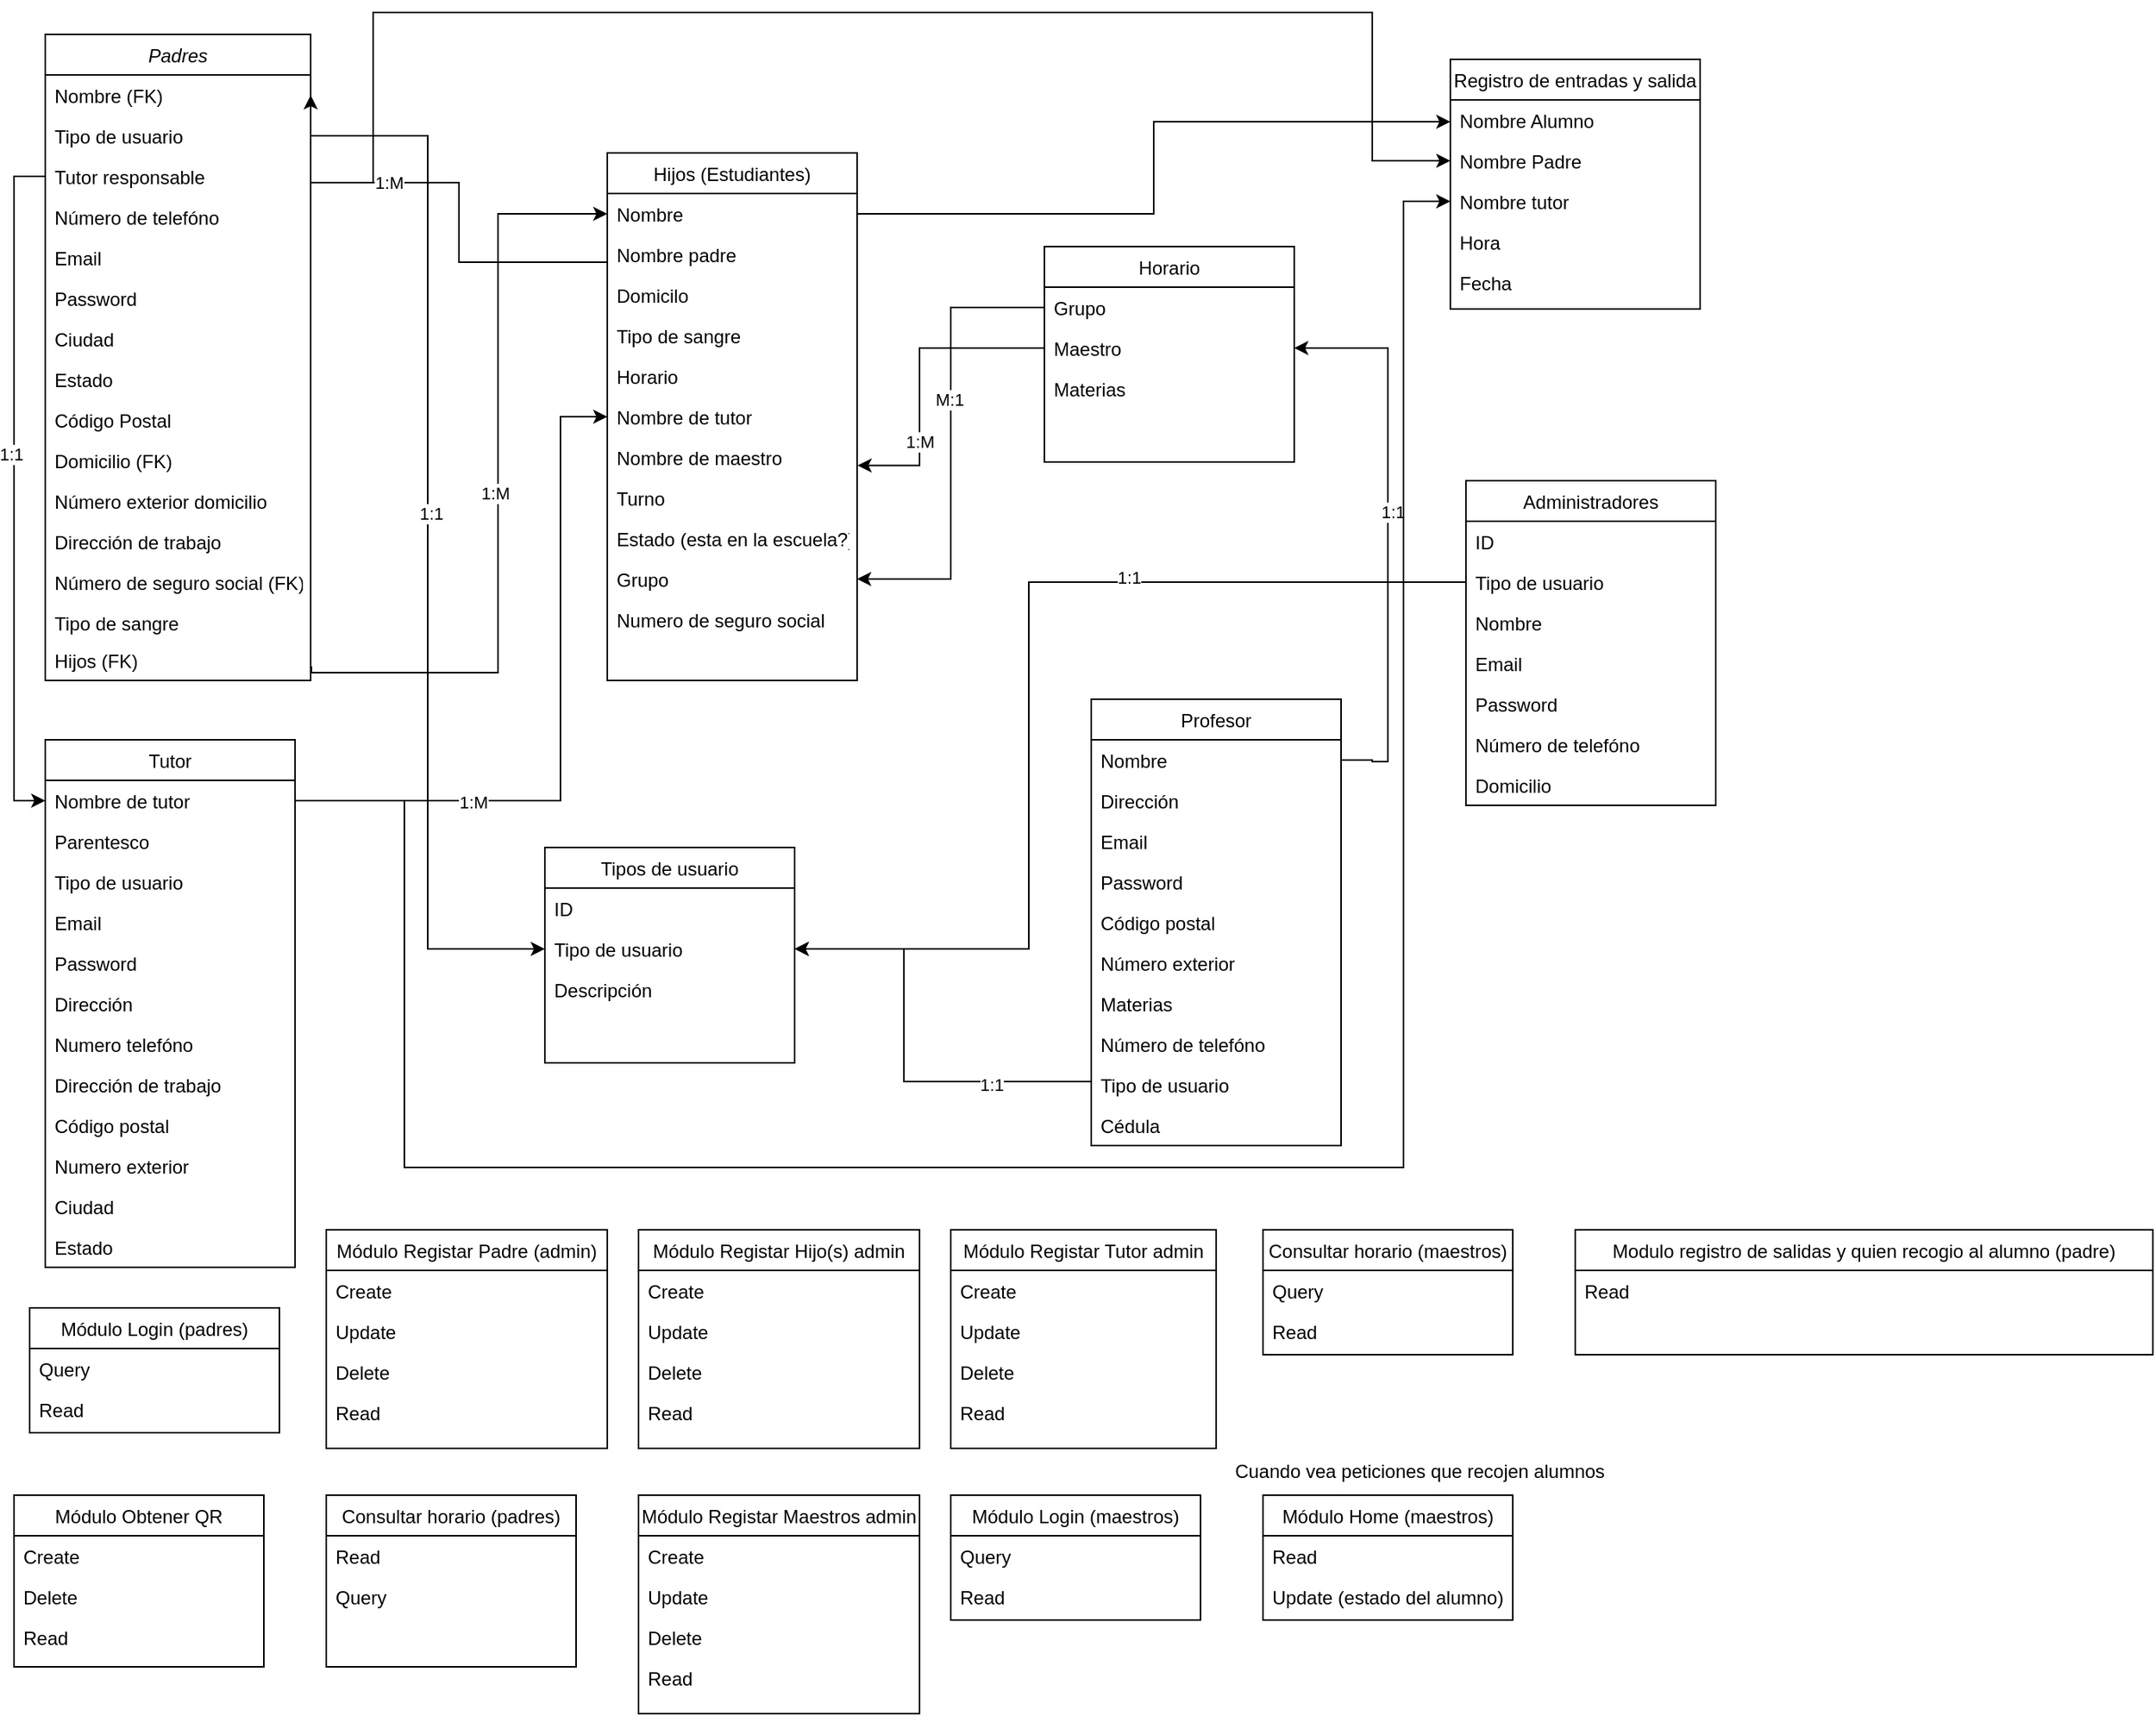 <mxfile version="20.5.1" type="device"><diagram id="C5RBs43oDa-KdzZeNtuy" name="Page-1"><mxGraphModel dx="1237" dy="613" grid="1" gridSize="10" guides="1" tooltips="1" connect="1" arrows="1" fold="1" page="1" pageScale="1" pageWidth="827" pageHeight="1169" math="0" shadow="0"><root><mxCell id="WIyWlLk6GJQsqaUBKTNV-0"/><mxCell id="WIyWlLk6GJQsqaUBKTNV-1" parent="WIyWlLk6GJQsqaUBKTNV-0"/><mxCell id="zkfFHV4jXpPFQw0GAbJ--0" value="Padres" style="swimlane;fontStyle=2;align=center;verticalAlign=top;childLayout=stackLayout;horizontal=1;startSize=26;horizontalStack=0;resizeParent=1;resizeLast=0;collapsible=1;marginBottom=0;rounded=0;shadow=0;strokeWidth=1;" parent="WIyWlLk6GJQsqaUBKTNV-1" vertex="1"><mxGeometry x="220" y="64" width="170" height="414" as="geometry"><mxRectangle x="230" y="140" width="160" height="26" as="alternateBounds"/></mxGeometry></mxCell><mxCell id="zkfFHV4jXpPFQw0GAbJ--1" value="Nombre (FK)" style="text;align=left;verticalAlign=top;spacingLeft=4;spacingRight=4;overflow=hidden;rotatable=0;points=[[0,0.5],[1,0.5]];portConstraint=eastwest;" parent="zkfFHV4jXpPFQw0GAbJ--0" vertex="1"><mxGeometry y="26" width="170" height="26" as="geometry"/></mxCell><mxCell id="GJCRHSTs9uuH7aBlWqQp-131" value="Tipo de usuario" style="text;align=left;verticalAlign=top;spacingLeft=4;spacingRight=4;overflow=hidden;rotatable=0;points=[[0,0.5],[1,0.5]];portConstraint=eastwest;rounded=0;shadow=0;html=0;" vertex="1" parent="zkfFHV4jXpPFQw0GAbJ--0"><mxGeometry y="52" width="170" height="26" as="geometry"/></mxCell><mxCell id="GJCRHSTs9uuH7aBlWqQp-22" value="Tutor responsable" style="text;align=left;verticalAlign=top;spacingLeft=4;spacingRight=4;overflow=hidden;rotatable=0;points=[[0,0.5],[1,0.5]];portConstraint=eastwest;rounded=0;shadow=0;html=0;" vertex="1" parent="zkfFHV4jXpPFQw0GAbJ--0"><mxGeometry y="78" width="170" height="26" as="geometry"/></mxCell><mxCell id="zkfFHV4jXpPFQw0GAbJ--2" value="Número de telefóno" style="text;align=left;verticalAlign=top;spacingLeft=4;spacingRight=4;overflow=hidden;rotatable=0;points=[[0,0.5],[1,0.5]];portConstraint=eastwest;rounded=0;shadow=0;html=0;" parent="zkfFHV4jXpPFQw0GAbJ--0" vertex="1"><mxGeometry y="104" width="170" height="26" as="geometry"/></mxCell><mxCell id="GJCRHSTs9uuH7aBlWqQp-153" value="Email" style="text;align=left;verticalAlign=top;spacingLeft=4;spacingRight=4;overflow=hidden;rotatable=0;points=[[0,0.5],[1,0.5]];portConstraint=eastwest;" vertex="1" parent="zkfFHV4jXpPFQw0GAbJ--0"><mxGeometry y="130" width="170" height="26" as="geometry"/></mxCell><mxCell id="GJCRHSTs9uuH7aBlWqQp-154" value="Password" style="text;align=left;verticalAlign=top;spacingLeft=4;spacingRight=4;overflow=hidden;rotatable=0;points=[[0,0.5],[1,0.5]];portConstraint=eastwest;" vertex="1" parent="zkfFHV4jXpPFQw0GAbJ--0"><mxGeometry y="156" width="170" height="26" as="geometry"/></mxCell><mxCell id="GJCRHSTs9uuH7aBlWqQp-8" value="Ciudad" style="text;align=left;verticalAlign=top;spacingLeft=4;spacingRight=4;overflow=hidden;rotatable=0;points=[[0,0.5],[1,0.5]];portConstraint=eastwest;rounded=0;shadow=0;html=0;" vertex="1" parent="zkfFHV4jXpPFQw0GAbJ--0"><mxGeometry y="182" width="170" height="26" as="geometry"/></mxCell><mxCell id="GJCRHSTs9uuH7aBlWqQp-9" value="Estado" style="text;align=left;verticalAlign=top;spacingLeft=4;spacingRight=4;overflow=hidden;rotatable=0;points=[[0,0.5],[1,0.5]];portConstraint=eastwest;rounded=0;shadow=0;html=0;" vertex="1" parent="zkfFHV4jXpPFQw0GAbJ--0"><mxGeometry y="208" width="170" height="26" as="geometry"/></mxCell><mxCell id="GJCRHSTs9uuH7aBlWqQp-4" value="Código Postal" style="text;align=left;verticalAlign=top;spacingLeft=4;spacingRight=4;overflow=hidden;rotatable=0;points=[[0,0.5],[1,0.5]];portConstraint=eastwest;rounded=0;shadow=0;html=0;" vertex="1" parent="zkfFHV4jXpPFQw0GAbJ--0"><mxGeometry y="234" width="170" height="26" as="geometry"/></mxCell><mxCell id="zkfFHV4jXpPFQw0GAbJ--3" value="Domicilio (FK)" style="text;align=left;verticalAlign=top;spacingLeft=4;spacingRight=4;overflow=hidden;rotatable=0;points=[[0,0.5],[1,0.5]];portConstraint=eastwest;rounded=0;shadow=0;html=0;" parent="zkfFHV4jXpPFQw0GAbJ--0" vertex="1"><mxGeometry y="260" width="170" height="26" as="geometry"/></mxCell><mxCell id="GJCRHSTs9uuH7aBlWqQp-5" value="Número exterior domicilio" style="text;align=left;verticalAlign=top;spacingLeft=4;spacingRight=4;overflow=hidden;rotatable=0;points=[[0,0.5],[1,0.5]];portConstraint=eastwest;rounded=0;shadow=0;html=0;" vertex="1" parent="zkfFHV4jXpPFQw0GAbJ--0"><mxGeometry y="286" width="170" height="26" as="geometry"/></mxCell><mxCell id="GJCRHSTs9uuH7aBlWqQp-1" value="Dirección de trabajo" style="text;align=left;verticalAlign=top;spacingLeft=4;spacingRight=4;overflow=hidden;rotatable=0;points=[[0,0.5],[1,0.5]];portConstraint=eastwest;rounded=0;shadow=0;html=0;" vertex="1" parent="zkfFHV4jXpPFQw0GAbJ--0"><mxGeometry y="312" width="170" height="26" as="geometry"/></mxCell><mxCell id="GJCRHSTs9uuH7aBlWqQp-2" value="Número de seguro social (FK)" style="text;align=left;verticalAlign=top;spacingLeft=4;spacingRight=4;overflow=hidden;rotatable=0;points=[[0,0.5],[1,0.5]];portConstraint=eastwest;rounded=0;shadow=0;html=0;" vertex="1" parent="zkfFHV4jXpPFQw0GAbJ--0"><mxGeometry y="338" width="170" height="26" as="geometry"/></mxCell><mxCell id="zkfFHV4jXpPFQw0GAbJ--5" value="Tipo de sangre" style="text;align=left;verticalAlign=top;spacingLeft=4;spacingRight=4;overflow=hidden;rotatable=0;points=[[0,0.5],[1,0.5]];portConstraint=eastwest;" parent="zkfFHV4jXpPFQw0GAbJ--0" vertex="1"><mxGeometry y="364" width="170" height="24" as="geometry"/></mxCell><mxCell id="GJCRHSTs9uuH7aBlWqQp-3" value="Hijos (FK)" style="text;align=left;verticalAlign=top;spacingLeft=4;spacingRight=4;overflow=hidden;rotatable=0;points=[[0,0.5],[1,0.5]];portConstraint=eastwest;rounded=0;shadow=0;html=0;" vertex="1" parent="zkfFHV4jXpPFQw0GAbJ--0"><mxGeometry y="388" width="170" height="26" as="geometry"/></mxCell><mxCell id="zkfFHV4jXpPFQw0GAbJ--6" value="Tutor" style="swimlane;fontStyle=0;align=center;verticalAlign=top;childLayout=stackLayout;horizontal=1;startSize=26;horizontalStack=0;resizeParent=1;resizeLast=0;collapsible=1;marginBottom=0;rounded=0;shadow=0;strokeWidth=1;" parent="WIyWlLk6GJQsqaUBKTNV-1" vertex="1"><mxGeometry x="220" y="516" width="160" height="338" as="geometry"><mxRectangle x="130" y="380" width="160" height="26" as="alternateBounds"/></mxGeometry></mxCell><mxCell id="zkfFHV4jXpPFQw0GAbJ--7" value="Nombre de tutor" style="text;align=left;verticalAlign=top;spacingLeft=4;spacingRight=4;overflow=hidden;rotatable=0;points=[[0,0.5],[1,0.5]];portConstraint=eastwest;" parent="zkfFHV4jXpPFQw0GAbJ--6" vertex="1"><mxGeometry y="26" width="160" height="26" as="geometry"/></mxCell><mxCell id="GJCRHSTs9uuH7aBlWqQp-36" value="Parentesco" style="text;align=left;verticalAlign=top;spacingLeft=4;spacingRight=4;overflow=hidden;rotatable=0;points=[[0,0.5],[1,0.5]];portConstraint=eastwest;" vertex="1" parent="zkfFHV4jXpPFQw0GAbJ--6"><mxGeometry y="52" width="160" height="26" as="geometry"/></mxCell><mxCell id="GJCRHSTs9uuH7aBlWqQp-134" value="Tipo de usuario" style="text;align=left;verticalAlign=top;spacingLeft=4;spacingRight=4;overflow=hidden;rotatable=0;points=[[0,0.5],[1,0.5]];portConstraint=eastwest;rounded=0;shadow=0;html=0;" vertex="1" parent="zkfFHV4jXpPFQw0GAbJ--6"><mxGeometry y="78" width="160" height="26" as="geometry"/></mxCell><mxCell id="GJCRHSTs9uuH7aBlWqQp-155" value="Email" style="text;align=left;verticalAlign=top;spacingLeft=4;spacingRight=4;overflow=hidden;rotatable=0;points=[[0,0.5],[1,0.5]];portConstraint=eastwest;" vertex="1" parent="zkfFHV4jXpPFQw0GAbJ--6"><mxGeometry y="104" width="160" height="26" as="geometry"/></mxCell><mxCell id="GJCRHSTs9uuH7aBlWqQp-157" value="Password" style="text;align=left;verticalAlign=top;spacingLeft=4;spacingRight=4;overflow=hidden;rotatable=0;points=[[0,0.5],[1,0.5]];portConstraint=eastwest;" vertex="1" parent="zkfFHV4jXpPFQw0GAbJ--6"><mxGeometry y="130" width="160" height="26" as="geometry"/></mxCell><mxCell id="zkfFHV4jXpPFQw0GAbJ--8" value="Dirección" style="text;align=left;verticalAlign=top;spacingLeft=4;spacingRight=4;overflow=hidden;rotatable=0;points=[[0,0.5],[1,0.5]];portConstraint=eastwest;rounded=0;shadow=0;html=0;" parent="zkfFHV4jXpPFQw0GAbJ--6" vertex="1"><mxGeometry y="156" width="160" height="26" as="geometry"/></mxCell><mxCell id="GJCRHSTs9uuH7aBlWqQp-35" value="Numero telefóno" style="text;align=left;verticalAlign=top;spacingLeft=4;spacingRight=4;overflow=hidden;rotatable=0;points=[[0,0.5],[1,0.5]];portConstraint=eastwest;" vertex="1" parent="zkfFHV4jXpPFQw0GAbJ--6"><mxGeometry y="182" width="160" height="26" as="geometry"/></mxCell><mxCell id="GJCRHSTs9uuH7aBlWqQp-33" value="Dirección de trabajo" style="text;align=left;verticalAlign=top;spacingLeft=4;spacingRight=4;overflow=hidden;rotatable=0;points=[[0,0.5],[1,0.5]];portConstraint=eastwest;" vertex="1" parent="zkfFHV4jXpPFQw0GAbJ--6"><mxGeometry y="208" width="160" height="26" as="geometry"/></mxCell><mxCell id="GJCRHSTs9uuH7aBlWqQp-34" value="Código postal" style="text;align=left;verticalAlign=top;spacingLeft=4;spacingRight=4;overflow=hidden;rotatable=0;points=[[0,0.5],[1,0.5]];portConstraint=eastwest;" vertex="1" parent="zkfFHV4jXpPFQw0GAbJ--6"><mxGeometry y="234" width="160" height="26" as="geometry"/></mxCell><mxCell id="zkfFHV4jXpPFQw0GAbJ--11" value="Numero exterior" style="text;align=left;verticalAlign=top;spacingLeft=4;spacingRight=4;overflow=hidden;rotatable=0;points=[[0,0.5],[1,0.5]];portConstraint=eastwest;" parent="zkfFHV4jXpPFQw0GAbJ--6" vertex="1"><mxGeometry y="260" width="160" height="26" as="geometry"/></mxCell><mxCell id="GJCRHSTs9uuH7aBlWqQp-32" value="Ciudad" style="text;align=left;verticalAlign=top;spacingLeft=4;spacingRight=4;overflow=hidden;rotatable=0;points=[[0,0.5],[1,0.5]];portConstraint=eastwest;" vertex="1" parent="zkfFHV4jXpPFQw0GAbJ--6"><mxGeometry y="286" width="160" height="26" as="geometry"/></mxCell><mxCell id="GJCRHSTs9uuH7aBlWqQp-31" value="Estado" style="text;align=left;verticalAlign=top;spacingLeft=4;spacingRight=4;overflow=hidden;rotatable=0;points=[[0,0.5],[1,0.5]];portConstraint=eastwest;" vertex="1" parent="zkfFHV4jXpPFQw0GAbJ--6"><mxGeometry y="312" width="160" height="26" as="geometry"/></mxCell><mxCell id="zkfFHV4jXpPFQw0GAbJ--13" value="Profesor" style="swimlane;fontStyle=0;align=center;verticalAlign=top;childLayout=stackLayout;horizontal=1;startSize=26;horizontalStack=0;resizeParent=1;resizeLast=0;collapsible=1;marginBottom=0;rounded=0;shadow=0;strokeWidth=1;" parent="WIyWlLk6GJQsqaUBKTNV-1" vertex="1"><mxGeometry x="890" y="490" width="160" height="286" as="geometry"><mxRectangle x="340" y="380" width="170" height="26" as="alternateBounds"/></mxGeometry></mxCell><mxCell id="zkfFHV4jXpPFQw0GAbJ--14" value="Nombre" style="text;align=left;verticalAlign=top;spacingLeft=4;spacingRight=4;overflow=hidden;rotatable=0;points=[[0,0.5],[1,0.5]];portConstraint=eastwest;" parent="zkfFHV4jXpPFQw0GAbJ--13" vertex="1"><mxGeometry y="26" width="160" height="26" as="geometry"/></mxCell><mxCell id="GJCRHSTs9uuH7aBlWqQp-42" value="Dirección" style="text;align=left;verticalAlign=top;spacingLeft=4;spacingRight=4;overflow=hidden;rotatable=0;points=[[0,0.5],[1,0.5]];portConstraint=eastwest;" vertex="1" parent="zkfFHV4jXpPFQw0GAbJ--13"><mxGeometry y="52" width="160" height="26" as="geometry"/></mxCell><mxCell id="GJCRHSTs9uuH7aBlWqQp-156" value="Email" style="text;align=left;verticalAlign=top;spacingLeft=4;spacingRight=4;overflow=hidden;rotatable=0;points=[[0,0.5],[1,0.5]];portConstraint=eastwest;" vertex="1" parent="zkfFHV4jXpPFQw0GAbJ--13"><mxGeometry y="78" width="160" height="26" as="geometry"/></mxCell><mxCell id="GJCRHSTs9uuH7aBlWqQp-158" value="Password" style="text;align=left;verticalAlign=top;spacingLeft=4;spacingRight=4;overflow=hidden;rotatable=0;points=[[0,0.5],[1,0.5]];portConstraint=eastwest;" vertex="1" parent="zkfFHV4jXpPFQw0GAbJ--13"><mxGeometry y="104" width="160" height="26" as="geometry"/></mxCell><mxCell id="GJCRHSTs9uuH7aBlWqQp-47" value="Código postal" style="text;align=left;verticalAlign=top;spacingLeft=4;spacingRight=4;overflow=hidden;rotatable=0;points=[[0,0.5],[1,0.5]];portConstraint=eastwest;" vertex="1" parent="zkfFHV4jXpPFQw0GAbJ--13"><mxGeometry y="130" width="160" height="26" as="geometry"/></mxCell><mxCell id="GJCRHSTs9uuH7aBlWqQp-46" value="Número exterior" style="text;align=left;verticalAlign=top;spacingLeft=4;spacingRight=4;overflow=hidden;rotatable=0;points=[[0,0.5],[1,0.5]];portConstraint=eastwest;" vertex="1" parent="zkfFHV4jXpPFQw0GAbJ--13"><mxGeometry y="156" width="160" height="26" as="geometry"/></mxCell><mxCell id="GJCRHSTs9uuH7aBlWqQp-45" value="Materias" style="text;align=left;verticalAlign=top;spacingLeft=4;spacingRight=4;overflow=hidden;rotatable=0;points=[[0,0.5],[1,0.5]];portConstraint=eastwest;" vertex="1" parent="zkfFHV4jXpPFQw0GAbJ--13"><mxGeometry y="182" width="160" height="26" as="geometry"/></mxCell><mxCell id="GJCRHSTs9uuH7aBlWqQp-44" value="Número de telefóno" style="text;align=left;verticalAlign=top;spacingLeft=4;spacingRight=4;overflow=hidden;rotatable=0;points=[[0,0.5],[1,0.5]];portConstraint=eastwest;" vertex="1" parent="zkfFHV4jXpPFQw0GAbJ--13"><mxGeometry y="208" width="160" height="26" as="geometry"/></mxCell><mxCell id="GJCRHSTs9uuH7aBlWqQp-133" value="Tipo de usuario" style="text;align=left;verticalAlign=top;spacingLeft=4;spacingRight=4;overflow=hidden;rotatable=0;points=[[0,0.5],[1,0.5]];portConstraint=eastwest;rounded=0;shadow=0;html=0;" vertex="1" parent="zkfFHV4jXpPFQw0GAbJ--13"><mxGeometry y="234" width="160" height="26" as="geometry"/></mxCell><mxCell id="GJCRHSTs9uuH7aBlWqQp-43" value="Cédula" style="text;align=left;verticalAlign=top;spacingLeft=4;spacingRight=4;overflow=hidden;rotatable=0;points=[[0,0.5],[1,0.5]];portConstraint=eastwest;" vertex="1" parent="zkfFHV4jXpPFQw0GAbJ--13"><mxGeometry y="260" width="160" height="26" as="geometry"/></mxCell><mxCell id="zkfFHV4jXpPFQw0GAbJ--17" value="Hijos (Estudiantes)" style="swimlane;fontStyle=0;align=center;verticalAlign=top;childLayout=stackLayout;horizontal=1;startSize=26;horizontalStack=0;resizeParent=1;resizeLast=0;collapsible=1;marginBottom=0;rounded=0;shadow=0;strokeWidth=1;" parent="WIyWlLk6GJQsqaUBKTNV-1" vertex="1"><mxGeometry x="580" y="140" width="160" height="338" as="geometry"><mxRectangle x="550" y="140" width="160" height="26" as="alternateBounds"/></mxGeometry></mxCell><mxCell id="zkfFHV4jXpPFQw0GAbJ--18" value="Nombre" style="text;align=left;verticalAlign=top;spacingLeft=4;spacingRight=4;overflow=hidden;rotatable=0;points=[[0,0.5],[1,0.5]];portConstraint=eastwest;" parent="zkfFHV4jXpPFQw0GAbJ--17" vertex="1"><mxGeometry y="26" width="160" height="26" as="geometry"/></mxCell><mxCell id="zkfFHV4jXpPFQw0GAbJ--19" value="Nombre padre" style="text;align=left;verticalAlign=top;spacingLeft=4;spacingRight=4;overflow=hidden;rotatable=0;points=[[0,0.5],[1,0.5]];portConstraint=eastwest;rounded=0;shadow=0;html=0;" parent="zkfFHV4jXpPFQw0GAbJ--17" vertex="1"><mxGeometry y="52" width="160" height="26" as="geometry"/></mxCell><mxCell id="zkfFHV4jXpPFQw0GAbJ--20" value="Domicilo" style="text;align=left;verticalAlign=top;spacingLeft=4;spacingRight=4;overflow=hidden;rotatable=0;points=[[0,0.5],[1,0.5]];portConstraint=eastwest;rounded=0;shadow=0;html=0;" parent="zkfFHV4jXpPFQw0GAbJ--17" vertex="1"><mxGeometry y="78" width="160" height="26" as="geometry"/></mxCell><mxCell id="zkfFHV4jXpPFQw0GAbJ--21" value="Tipo de sangre" style="text;align=left;verticalAlign=top;spacingLeft=4;spacingRight=4;overflow=hidden;rotatable=0;points=[[0,0.5],[1,0.5]];portConstraint=eastwest;rounded=0;shadow=0;html=0;" parent="zkfFHV4jXpPFQw0GAbJ--17" vertex="1"><mxGeometry y="104" width="160" height="26" as="geometry"/></mxCell><mxCell id="zkfFHV4jXpPFQw0GAbJ--22" value="Horario" style="text;align=left;verticalAlign=top;spacingLeft=4;spacingRight=4;overflow=hidden;rotatable=0;points=[[0,0.5],[1,0.5]];portConstraint=eastwest;rounded=0;shadow=0;html=0;" parent="zkfFHV4jXpPFQw0GAbJ--17" vertex="1"><mxGeometry y="130" width="160" height="26" as="geometry"/></mxCell><mxCell id="zkfFHV4jXpPFQw0GAbJ--24" value="Nombre de tutor" style="text;align=left;verticalAlign=top;spacingLeft=4;spacingRight=4;overflow=hidden;rotatable=0;points=[[0,0.5],[1,0.5]];portConstraint=eastwest;" parent="zkfFHV4jXpPFQw0GAbJ--17" vertex="1"><mxGeometry y="156" width="160" height="26" as="geometry"/></mxCell><mxCell id="zkfFHV4jXpPFQw0GAbJ--25" value="Nombre de maestro" style="text;align=left;verticalAlign=top;spacingLeft=4;spacingRight=4;overflow=hidden;rotatable=0;points=[[0,0.5],[1,0.5]];portConstraint=eastwest;" parent="zkfFHV4jXpPFQw0GAbJ--17" vertex="1"><mxGeometry y="182" width="160" height="26" as="geometry"/></mxCell><mxCell id="GJCRHSTs9uuH7aBlWqQp-15" value="Turno" style="text;align=left;verticalAlign=top;spacingLeft=4;spacingRight=4;overflow=hidden;rotatable=0;points=[[0,0.5],[1,0.5]];portConstraint=eastwest;rounded=0;shadow=0;html=0;" vertex="1" parent="zkfFHV4jXpPFQw0GAbJ--17"><mxGeometry y="208" width="160" height="26" as="geometry"/></mxCell><mxCell id="GJCRHSTs9uuH7aBlWqQp-113" value="Estado (esta en la escuela?)" style="text;align=left;verticalAlign=top;spacingLeft=4;spacingRight=4;overflow=hidden;rotatable=0;points=[[0,0.5],[1,0.5]];portConstraint=eastwest;" vertex="1" parent="zkfFHV4jXpPFQw0GAbJ--17"><mxGeometry y="234" width="160" height="26" as="geometry"/></mxCell><mxCell id="GJCRHSTs9uuH7aBlWqQp-16" value="Grupo" style="text;align=left;verticalAlign=top;spacingLeft=4;spacingRight=4;overflow=hidden;rotatable=0;points=[[0,0.5],[1,0.5]];portConstraint=eastwest;rounded=0;shadow=0;html=0;" vertex="1" parent="zkfFHV4jXpPFQw0GAbJ--17"><mxGeometry y="260" width="160" height="26" as="geometry"/></mxCell><mxCell id="GJCRHSTs9uuH7aBlWqQp-17" value="Numero de seguro social" style="text;align=left;verticalAlign=top;spacingLeft=4;spacingRight=4;overflow=hidden;rotatable=0;points=[[0,0.5],[1,0.5]];portConstraint=eastwest;rounded=0;shadow=0;html=0;" vertex="1" parent="zkfFHV4jXpPFQw0GAbJ--17"><mxGeometry y="286" width="160" height="26" as="geometry"/></mxCell><mxCell id="GJCRHSTs9uuH7aBlWqQp-10" style="edgeStyle=orthogonalEdgeStyle;rounded=0;orthogonalLoop=1;jettySize=auto;html=1;entryX=1;entryY=0.5;entryDx=0;entryDy=0;" edge="1" parent="WIyWlLk6GJQsqaUBKTNV-1" source="zkfFHV4jXpPFQw0GAbJ--19" target="zkfFHV4jXpPFQw0GAbJ--1"><mxGeometry relative="1" as="geometry"><Array as="points"><mxPoint x="485" y="210"/><mxPoint x="485" y="159"/></Array></mxGeometry></mxCell><mxCell id="GJCRHSTs9uuH7aBlWqQp-11" value="1:M" style="edgeLabel;html=1;align=center;verticalAlign=middle;resizable=0;points=[];" vertex="1" connectable="0" parent="GJCRHSTs9uuH7aBlWqQp-10"><mxGeometry x="0.285" relative="1" as="geometry"><mxPoint as="offset"/></mxGeometry></mxCell><mxCell id="GJCRHSTs9uuH7aBlWqQp-23" value="Horario" style="swimlane;fontStyle=0;align=center;verticalAlign=top;childLayout=stackLayout;horizontal=1;startSize=26;horizontalStack=0;resizeParent=1;resizeLast=0;collapsible=1;marginBottom=0;rounded=0;shadow=0;strokeWidth=1;" vertex="1" parent="WIyWlLk6GJQsqaUBKTNV-1"><mxGeometry x="860" y="200" width="160" height="138" as="geometry"><mxRectangle x="130" y="380" width="160" height="26" as="alternateBounds"/></mxGeometry></mxCell><mxCell id="GJCRHSTs9uuH7aBlWqQp-24" value="Grupo" style="text;align=left;verticalAlign=top;spacingLeft=4;spacingRight=4;overflow=hidden;rotatable=0;points=[[0,0.5],[1,0.5]];portConstraint=eastwest;" vertex="1" parent="GJCRHSTs9uuH7aBlWqQp-23"><mxGeometry y="26" width="160" height="26" as="geometry"/></mxCell><mxCell id="GJCRHSTs9uuH7aBlWqQp-25" value="Maestro" style="text;align=left;verticalAlign=top;spacingLeft=4;spacingRight=4;overflow=hidden;rotatable=0;points=[[0,0.5],[1,0.5]];portConstraint=eastwest;rounded=0;shadow=0;html=0;" vertex="1" parent="GJCRHSTs9uuH7aBlWqQp-23"><mxGeometry y="52" width="160" height="26" as="geometry"/></mxCell><mxCell id="GJCRHSTs9uuH7aBlWqQp-28" value="Materias" style="text;align=left;verticalAlign=top;spacingLeft=4;spacingRight=4;overflow=hidden;rotatable=0;points=[[0,0.5],[1,0.5]];portConstraint=eastwest;" vertex="1" parent="GJCRHSTs9uuH7aBlWqQp-23"><mxGeometry y="78" width="160" height="26" as="geometry"/></mxCell><mxCell id="GJCRHSTs9uuH7aBlWqQp-29" style="edgeStyle=orthogonalEdgeStyle;rounded=0;orthogonalLoop=1;jettySize=auto;html=1;entryX=0;entryY=0.5;entryDx=0;entryDy=0;" edge="1" parent="WIyWlLk6GJQsqaUBKTNV-1" source="GJCRHSTs9uuH7aBlWqQp-22" target="zkfFHV4jXpPFQw0GAbJ--7"><mxGeometry relative="1" as="geometry"/></mxCell><mxCell id="GJCRHSTs9uuH7aBlWqQp-30" value="1:1" style="edgeLabel;html=1;align=center;verticalAlign=middle;resizable=0;points=[];" vertex="1" connectable="0" parent="GJCRHSTs9uuH7aBlWqQp-29"><mxGeometry x="-0.102" y="-2" relative="1" as="geometry"><mxPoint as="offset"/></mxGeometry></mxCell><mxCell id="GJCRHSTs9uuH7aBlWqQp-37" style="edgeStyle=orthogonalEdgeStyle;rounded=0;orthogonalLoop=1;jettySize=auto;html=1;entryX=0;entryY=0.5;entryDx=0;entryDy=0;" edge="1" parent="WIyWlLk6GJQsqaUBKTNV-1" source="zkfFHV4jXpPFQw0GAbJ--7" target="zkfFHV4jXpPFQw0GAbJ--24"><mxGeometry relative="1" as="geometry"><Array as="points"><mxPoint x="550" y="555"/><mxPoint x="550" y="309"/></Array></mxGeometry></mxCell><mxCell id="GJCRHSTs9uuH7aBlWqQp-38" value="1:M" style="edgeLabel;html=1;align=center;verticalAlign=middle;resizable=0;points=[];" vertex="1" connectable="0" parent="GJCRHSTs9uuH7aBlWqQp-37"><mxGeometry x="-0.492" y="-1" relative="1" as="geometry"><mxPoint as="offset"/></mxGeometry></mxCell><mxCell id="GJCRHSTs9uuH7aBlWqQp-48" style="edgeStyle=orthogonalEdgeStyle;rounded=0;orthogonalLoop=1;jettySize=auto;html=1;entryX=1;entryY=0.5;entryDx=0;entryDy=0;" edge="1" parent="WIyWlLk6GJQsqaUBKTNV-1" source="GJCRHSTs9uuH7aBlWqQp-24" target="GJCRHSTs9uuH7aBlWqQp-16"><mxGeometry relative="1" as="geometry"/></mxCell><mxCell id="GJCRHSTs9uuH7aBlWqQp-49" value="M:1" style="edgeLabel;html=1;align=center;verticalAlign=middle;resizable=0;points=[];" vertex="1" connectable="0" parent="GJCRHSTs9uuH7aBlWqQp-48"><mxGeometry x="-0.194" y="-1" relative="1" as="geometry"><mxPoint as="offset"/></mxGeometry></mxCell><mxCell id="GJCRHSTs9uuH7aBlWqQp-50" style="edgeStyle=orthogonalEdgeStyle;rounded=0;orthogonalLoop=1;jettySize=auto;html=1;entryX=1;entryY=0.5;entryDx=0;entryDy=0;exitX=1;exitY=0.5;exitDx=0;exitDy=0;" edge="1" parent="WIyWlLk6GJQsqaUBKTNV-1" source="zkfFHV4jXpPFQw0GAbJ--14" target="GJCRHSTs9uuH7aBlWqQp-25"><mxGeometry relative="1" as="geometry"><Array as="points"><mxPoint x="1070" y="529"/><mxPoint x="1070" y="530"/><mxPoint x="1080" y="530"/><mxPoint x="1080" y="265"/></Array></mxGeometry></mxCell><mxCell id="GJCRHSTs9uuH7aBlWqQp-51" value="1:1" style="edgeLabel;html=1;align=center;verticalAlign=middle;resizable=0;points=[];" vertex="1" connectable="0" parent="GJCRHSTs9uuH7aBlWqQp-50"><mxGeometry x="0.076" y="-3" relative="1" as="geometry"><mxPoint as="offset"/></mxGeometry></mxCell><mxCell id="GJCRHSTs9uuH7aBlWqQp-52" style="edgeStyle=orthogonalEdgeStyle;rounded=0;orthogonalLoop=1;jettySize=auto;html=1;entryX=1.002;entryY=0.7;entryDx=0;entryDy=0;entryPerimeter=0;" edge="1" parent="WIyWlLk6GJQsqaUBKTNV-1" source="GJCRHSTs9uuH7aBlWqQp-25" target="zkfFHV4jXpPFQw0GAbJ--25"><mxGeometry relative="1" as="geometry"><Array as="points"><mxPoint x="780" y="265"/><mxPoint x="780" y="340"/></Array></mxGeometry></mxCell><mxCell id="GJCRHSTs9uuH7aBlWqQp-53" value="1:M" style="edgeLabel;html=1;align=center;verticalAlign=middle;resizable=0;points=[];" vertex="1" connectable="0" parent="GJCRHSTs9uuH7aBlWqQp-52"><mxGeometry x="0.437" relative="1" as="geometry"><mxPoint as="offset"/></mxGeometry></mxCell><mxCell id="GJCRHSTs9uuH7aBlWqQp-56" value="Módulo Login (padres)" style="swimlane;fontStyle=0;align=center;verticalAlign=top;childLayout=stackLayout;horizontal=1;startSize=26;horizontalStack=0;resizeParent=1;resizeLast=0;collapsible=1;marginBottom=0;rounded=0;shadow=0;strokeWidth=1;" vertex="1" parent="WIyWlLk6GJQsqaUBKTNV-1"><mxGeometry x="210" y="880" width="160" height="80" as="geometry"><mxRectangle x="130" y="380" width="160" height="26" as="alternateBounds"/></mxGeometry></mxCell><mxCell id="GJCRHSTs9uuH7aBlWqQp-57" value="Query" style="text;align=left;verticalAlign=top;spacingLeft=4;spacingRight=4;overflow=hidden;rotatable=0;points=[[0,0.5],[1,0.5]];portConstraint=eastwest;" vertex="1" parent="GJCRHSTs9uuH7aBlWqQp-56"><mxGeometry y="26" width="160" height="26" as="geometry"/></mxCell><mxCell id="GJCRHSTs9uuH7aBlWqQp-95" value="Read" style="text;align=left;verticalAlign=top;spacingLeft=4;spacingRight=4;overflow=hidden;rotatable=0;points=[[0,0.5],[1,0.5]];portConstraint=eastwest;" vertex="1" parent="GJCRHSTs9uuH7aBlWqQp-56"><mxGeometry y="52" width="160" height="26" as="geometry"/></mxCell><mxCell id="GJCRHSTs9uuH7aBlWqQp-66" value="Módulo Registar Padre (admin)" style="swimlane;fontStyle=0;align=center;verticalAlign=top;childLayout=stackLayout;horizontal=1;startSize=26;horizontalStack=0;resizeParent=1;resizeLast=0;collapsible=1;marginBottom=0;rounded=0;shadow=0;strokeWidth=1;" vertex="1" parent="WIyWlLk6GJQsqaUBKTNV-1"><mxGeometry x="400" y="830" width="180" height="140" as="geometry"><mxRectangle x="130" y="380" width="160" height="26" as="alternateBounds"/></mxGeometry></mxCell><mxCell id="GJCRHSTs9uuH7aBlWqQp-67" value="Create" style="text;align=left;verticalAlign=top;spacingLeft=4;spacingRight=4;overflow=hidden;rotatable=0;points=[[0,0.5],[1,0.5]];portConstraint=eastwest;" vertex="1" parent="GJCRHSTs9uuH7aBlWqQp-66"><mxGeometry y="26" width="180" height="26" as="geometry"/></mxCell><mxCell id="GJCRHSTs9uuH7aBlWqQp-68" value="Update" style="text;align=left;verticalAlign=top;spacingLeft=4;spacingRight=4;overflow=hidden;rotatable=0;points=[[0,0.5],[1,0.5]];portConstraint=eastwest;" vertex="1" parent="GJCRHSTs9uuH7aBlWqQp-66"><mxGeometry y="52" width="180" height="26" as="geometry"/></mxCell><mxCell id="GJCRHSTs9uuH7aBlWqQp-69" value="Delete" style="text;align=left;verticalAlign=top;spacingLeft=4;spacingRight=4;overflow=hidden;rotatable=0;points=[[0,0.5],[1,0.5]];portConstraint=eastwest;rounded=0;shadow=0;html=0;" vertex="1" parent="GJCRHSTs9uuH7aBlWqQp-66"><mxGeometry y="78" width="180" height="26" as="geometry"/></mxCell><mxCell id="GJCRHSTs9uuH7aBlWqQp-70" value="Read" style="text;align=left;verticalAlign=top;spacingLeft=4;spacingRight=4;overflow=hidden;rotatable=0;points=[[0,0.5],[1,0.5]];portConstraint=eastwest;" vertex="1" parent="GJCRHSTs9uuH7aBlWqQp-66"><mxGeometry y="104" width="180" height="26" as="geometry"/></mxCell><mxCell id="GJCRHSTs9uuH7aBlWqQp-76" value="Módulo Registar Hijo(s) admin" style="swimlane;fontStyle=0;align=center;verticalAlign=top;childLayout=stackLayout;horizontal=1;startSize=26;horizontalStack=0;resizeParent=1;resizeLast=0;collapsible=1;marginBottom=0;rounded=0;shadow=0;strokeWidth=1;" vertex="1" parent="WIyWlLk6GJQsqaUBKTNV-1"><mxGeometry x="600" y="830" width="180" height="140" as="geometry"><mxRectangle x="130" y="380" width="160" height="26" as="alternateBounds"/></mxGeometry></mxCell><mxCell id="GJCRHSTs9uuH7aBlWqQp-77" value="Create" style="text;align=left;verticalAlign=top;spacingLeft=4;spacingRight=4;overflow=hidden;rotatable=0;points=[[0,0.5],[1,0.5]];portConstraint=eastwest;" vertex="1" parent="GJCRHSTs9uuH7aBlWqQp-76"><mxGeometry y="26" width="180" height="26" as="geometry"/></mxCell><mxCell id="GJCRHSTs9uuH7aBlWqQp-78" value="Update" style="text;align=left;verticalAlign=top;spacingLeft=4;spacingRight=4;overflow=hidden;rotatable=0;points=[[0,0.5],[1,0.5]];portConstraint=eastwest;" vertex="1" parent="GJCRHSTs9uuH7aBlWqQp-76"><mxGeometry y="52" width="180" height="26" as="geometry"/></mxCell><mxCell id="GJCRHSTs9uuH7aBlWqQp-79" value="Delete" style="text;align=left;verticalAlign=top;spacingLeft=4;spacingRight=4;overflow=hidden;rotatable=0;points=[[0,0.5],[1,0.5]];portConstraint=eastwest;rounded=0;shadow=0;html=0;" vertex="1" parent="GJCRHSTs9uuH7aBlWqQp-76"><mxGeometry y="78" width="180" height="26" as="geometry"/></mxCell><mxCell id="GJCRHSTs9uuH7aBlWqQp-80" value="Read" style="text;align=left;verticalAlign=top;spacingLeft=4;spacingRight=4;overflow=hidden;rotatable=0;points=[[0,0.5],[1,0.5]];portConstraint=eastwest;" vertex="1" parent="GJCRHSTs9uuH7aBlWqQp-76"><mxGeometry y="104" width="180" height="26" as="geometry"/></mxCell><mxCell id="GJCRHSTs9uuH7aBlWqQp-81" value="Módulo Registar Tutor admin" style="swimlane;fontStyle=0;align=center;verticalAlign=top;childLayout=stackLayout;horizontal=1;startSize=26;horizontalStack=0;resizeParent=1;resizeLast=0;collapsible=1;marginBottom=0;rounded=0;shadow=0;strokeWidth=1;" vertex="1" parent="WIyWlLk6GJQsqaUBKTNV-1"><mxGeometry x="800" y="830" width="170" height="140" as="geometry"><mxRectangle x="130" y="380" width="160" height="26" as="alternateBounds"/></mxGeometry></mxCell><mxCell id="GJCRHSTs9uuH7aBlWqQp-82" value="Create" style="text;align=left;verticalAlign=top;spacingLeft=4;spacingRight=4;overflow=hidden;rotatable=0;points=[[0,0.5],[1,0.5]];portConstraint=eastwest;" vertex="1" parent="GJCRHSTs9uuH7aBlWqQp-81"><mxGeometry y="26" width="170" height="26" as="geometry"/></mxCell><mxCell id="GJCRHSTs9uuH7aBlWqQp-83" value="Update" style="text;align=left;verticalAlign=top;spacingLeft=4;spacingRight=4;overflow=hidden;rotatable=0;points=[[0,0.5],[1,0.5]];portConstraint=eastwest;" vertex="1" parent="GJCRHSTs9uuH7aBlWqQp-81"><mxGeometry y="52" width="170" height="26" as="geometry"/></mxCell><mxCell id="GJCRHSTs9uuH7aBlWqQp-84" value="Delete" style="text;align=left;verticalAlign=top;spacingLeft=4;spacingRight=4;overflow=hidden;rotatable=0;points=[[0,0.5],[1,0.5]];portConstraint=eastwest;rounded=0;shadow=0;html=0;" vertex="1" parent="GJCRHSTs9uuH7aBlWqQp-81"><mxGeometry y="78" width="170" height="26" as="geometry"/></mxCell><mxCell id="GJCRHSTs9uuH7aBlWqQp-85" value="Read" style="text;align=left;verticalAlign=top;spacingLeft=4;spacingRight=4;overflow=hidden;rotatable=0;points=[[0,0.5],[1,0.5]];portConstraint=eastwest;" vertex="1" parent="GJCRHSTs9uuH7aBlWqQp-81"><mxGeometry y="104" width="170" height="26" as="geometry"/></mxCell><mxCell id="GJCRHSTs9uuH7aBlWqQp-86" value="Módulo Obtener QR" style="swimlane;fontStyle=0;align=center;verticalAlign=top;childLayout=stackLayout;horizontal=1;startSize=26;horizontalStack=0;resizeParent=1;resizeLast=0;collapsible=1;marginBottom=0;rounded=0;shadow=0;strokeWidth=1;" vertex="1" parent="WIyWlLk6GJQsqaUBKTNV-1"><mxGeometry x="200" y="1000" width="160" height="110" as="geometry"><mxRectangle x="130" y="380" width="160" height="26" as="alternateBounds"/></mxGeometry></mxCell><mxCell id="GJCRHSTs9uuH7aBlWqQp-87" value="Create" style="text;align=left;verticalAlign=top;spacingLeft=4;spacingRight=4;overflow=hidden;rotatable=0;points=[[0,0.5],[1,0.5]];portConstraint=eastwest;" vertex="1" parent="GJCRHSTs9uuH7aBlWqQp-86"><mxGeometry y="26" width="160" height="26" as="geometry"/></mxCell><mxCell id="GJCRHSTs9uuH7aBlWqQp-89" value="Delete" style="text;align=left;verticalAlign=top;spacingLeft=4;spacingRight=4;overflow=hidden;rotatable=0;points=[[0,0.5],[1,0.5]];portConstraint=eastwest;rounded=0;shadow=0;html=0;" vertex="1" parent="GJCRHSTs9uuH7aBlWqQp-86"><mxGeometry y="52" width="160" height="26" as="geometry"/></mxCell><mxCell id="GJCRHSTs9uuH7aBlWqQp-90" value="Read" style="text;align=left;verticalAlign=top;spacingLeft=4;spacingRight=4;overflow=hidden;rotatable=0;points=[[0,0.5],[1,0.5]];portConstraint=eastwest;" vertex="1" parent="GJCRHSTs9uuH7aBlWqQp-86"><mxGeometry y="78" width="160" height="26" as="geometry"/></mxCell><mxCell id="GJCRHSTs9uuH7aBlWqQp-91" value="Consultar horario (padres)" style="swimlane;fontStyle=0;align=center;verticalAlign=top;childLayout=stackLayout;horizontal=1;startSize=26;horizontalStack=0;resizeParent=1;resizeLast=0;collapsible=1;marginBottom=0;rounded=0;shadow=0;strokeWidth=1;" vertex="1" parent="WIyWlLk6GJQsqaUBKTNV-1"><mxGeometry x="400" y="1000" width="160" height="110" as="geometry"><mxRectangle x="130" y="380" width="160" height="26" as="alternateBounds"/></mxGeometry></mxCell><mxCell id="GJCRHSTs9uuH7aBlWqQp-94" value="Read" style="text;align=left;verticalAlign=top;spacingLeft=4;spacingRight=4;overflow=hidden;rotatable=0;points=[[0,0.5],[1,0.5]];portConstraint=eastwest;" vertex="1" parent="GJCRHSTs9uuH7aBlWqQp-91"><mxGeometry y="26" width="160" height="26" as="geometry"/></mxCell><mxCell id="GJCRHSTs9uuH7aBlWqQp-96" value="Query" style="text;align=left;verticalAlign=top;spacingLeft=4;spacingRight=4;overflow=hidden;rotatable=0;points=[[0,0.5],[1,0.5]];portConstraint=eastwest;" vertex="1" parent="GJCRHSTs9uuH7aBlWqQp-91"><mxGeometry y="52" width="160" height="26" as="geometry"/></mxCell><mxCell id="GJCRHSTs9uuH7aBlWqQp-97" value="Módulo Login (maestros)" style="swimlane;fontStyle=0;align=center;verticalAlign=top;childLayout=stackLayout;horizontal=1;startSize=26;horizontalStack=0;resizeParent=1;resizeLast=0;collapsible=1;marginBottom=0;rounded=0;shadow=0;strokeWidth=1;" vertex="1" parent="WIyWlLk6GJQsqaUBKTNV-1"><mxGeometry x="800" y="1000" width="160" height="80" as="geometry"><mxRectangle x="130" y="380" width="160" height="26" as="alternateBounds"/></mxGeometry></mxCell><mxCell id="GJCRHSTs9uuH7aBlWqQp-98" value="Query" style="text;align=left;verticalAlign=top;spacingLeft=4;spacingRight=4;overflow=hidden;rotatable=0;points=[[0,0.5],[1,0.5]];portConstraint=eastwest;" vertex="1" parent="GJCRHSTs9uuH7aBlWqQp-97"><mxGeometry y="26" width="160" height="26" as="geometry"/></mxCell><mxCell id="GJCRHSTs9uuH7aBlWqQp-99" value="Read" style="text;align=left;verticalAlign=top;spacingLeft=4;spacingRight=4;overflow=hidden;rotatable=0;points=[[0,0.5],[1,0.5]];portConstraint=eastwest;" vertex="1" parent="GJCRHSTs9uuH7aBlWqQp-97"><mxGeometry y="52" width="160" height="26" as="geometry"/></mxCell><mxCell id="GJCRHSTs9uuH7aBlWqQp-100" value="Módulo Registar Maestros admin" style="swimlane;fontStyle=0;align=center;verticalAlign=top;childLayout=stackLayout;horizontal=1;startSize=26;horizontalStack=0;resizeParent=1;resizeLast=0;collapsible=1;marginBottom=0;rounded=0;shadow=0;strokeWidth=1;" vertex="1" parent="WIyWlLk6GJQsqaUBKTNV-1"><mxGeometry x="600" y="1000" width="180" height="140" as="geometry"><mxRectangle x="130" y="380" width="160" height="26" as="alternateBounds"/></mxGeometry></mxCell><mxCell id="GJCRHSTs9uuH7aBlWqQp-101" value="Create" style="text;align=left;verticalAlign=top;spacingLeft=4;spacingRight=4;overflow=hidden;rotatable=0;points=[[0,0.5],[1,0.5]];portConstraint=eastwest;" vertex="1" parent="GJCRHSTs9uuH7aBlWqQp-100"><mxGeometry y="26" width="180" height="26" as="geometry"/></mxCell><mxCell id="GJCRHSTs9uuH7aBlWqQp-102" value="Update" style="text;align=left;verticalAlign=top;spacingLeft=4;spacingRight=4;overflow=hidden;rotatable=0;points=[[0,0.5],[1,0.5]];portConstraint=eastwest;" vertex="1" parent="GJCRHSTs9uuH7aBlWqQp-100"><mxGeometry y="52" width="180" height="26" as="geometry"/></mxCell><mxCell id="GJCRHSTs9uuH7aBlWqQp-103" value="Delete" style="text;align=left;verticalAlign=top;spacingLeft=4;spacingRight=4;overflow=hidden;rotatable=0;points=[[0,0.5],[1,0.5]];portConstraint=eastwest;rounded=0;shadow=0;html=0;" vertex="1" parent="GJCRHSTs9uuH7aBlWqQp-100"><mxGeometry y="78" width="180" height="26" as="geometry"/></mxCell><mxCell id="GJCRHSTs9uuH7aBlWqQp-104" value="Read" style="text;align=left;verticalAlign=top;spacingLeft=4;spacingRight=4;overflow=hidden;rotatable=0;points=[[0,0.5],[1,0.5]];portConstraint=eastwest;" vertex="1" parent="GJCRHSTs9uuH7aBlWqQp-100"><mxGeometry y="104" width="180" height="26" as="geometry"/></mxCell><mxCell id="GJCRHSTs9uuH7aBlWqQp-105" value="Consultar horario (maestros)" style="swimlane;fontStyle=0;align=center;verticalAlign=top;childLayout=stackLayout;horizontal=1;startSize=26;horizontalStack=0;resizeParent=1;resizeLast=0;collapsible=1;marginBottom=0;rounded=0;shadow=0;strokeWidth=1;" vertex="1" parent="WIyWlLk6GJQsqaUBKTNV-1"><mxGeometry x="1000" y="830" width="160" height="80" as="geometry"><mxRectangle x="130" y="380" width="160" height="26" as="alternateBounds"/></mxGeometry></mxCell><mxCell id="GJCRHSTs9uuH7aBlWqQp-106" value="Query" style="text;align=left;verticalAlign=top;spacingLeft=4;spacingRight=4;overflow=hidden;rotatable=0;points=[[0,0.5],[1,0.5]];portConstraint=eastwest;" vertex="1" parent="GJCRHSTs9uuH7aBlWqQp-105"><mxGeometry y="26" width="160" height="26" as="geometry"/></mxCell><mxCell id="GJCRHSTs9uuH7aBlWqQp-107" value="Read" style="text;align=left;verticalAlign=top;spacingLeft=4;spacingRight=4;overflow=hidden;rotatable=0;points=[[0,0.5],[1,0.5]];portConstraint=eastwest;" vertex="1" parent="GJCRHSTs9uuH7aBlWqQp-105"><mxGeometry y="52" width="160" height="26" as="geometry"/></mxCell><mxCell id="GJCRHSTs9uuH7aBlWqQp-108" value="Módulo Home (maestros)" style="swimlane;fontStyle=0;align=center;verticalAlign=top;childLayout=stackLayout;horizontal=1;startSize=26;horizontalStack=0;resizeParent=1;resizeLast=0;collapsible=1;marginBottom=0;rounded=0;shadow=0;strokeWidth=1;" vertex="1" parent="WIyWlLk6GJQsqaUBKTNV-1"><mxGeometry x="1000" y="1000" width="160" height="80" as="geometry"><mxRectangle x="130" y="380" width="160" height="26" as="alternateBounds"/></mxGeometry></mxCell><mxCell id="GJCRHSTs9uuH7aBlWqQp-110" value="Read" style="text;align=left;verticalAlign=top;spacingLeft=4;spacingRight=4;overflow=hidden;rotatable=0;points=[[0,0.5],[1,0.5]];portConstraint=eastwest;" vertex="1" parent="GJCRHSTs9uuH7aBlWqQp-108"><mxGeometry y="26" width="160" height="26" as="geometry"/></mxCell><mxCell id="GJCRHSTs9uuH7aBlWqQp-112" value="Update (estado del alumno)" style="text;align=left;verticalAlign=top;spacingLeft=4;spacingRight=4;overflow=hidden;rotatable=0;points=[[0,0.5],[1,0.5]];portConstraint=eastwest;" vertex="1" parent="GJCRHSTs9uuH7aBlWqQp-108"><mxGeometry y="52" width="160" height="26" as="geometry"/></mxCell><mxCell id="GJCRHSTs9uuH7aBlWqQp-111" value="Cuando vea peticiones que recojen alumnos" style="text;html=1;align=center;verticalAlign=middle;resizable=0;points=[];autosize=1;strokeColor=none;fillColor=none;" vertex="1" parent="WIyWlLk6GJQsqaUBKTNV-1"><mxGeometry x="970" y="970" width="260" height="30" as="geometry"/></mxCell><mxCell id="GJCRHSTs9uuH7aBlWqQp-114" value="Modulo registro de salidas y quien recogio al alumno (padre)" style="swimlane;fontStyle=0;align=center;verticalAlign=top;childLayout=stackLayout;horizontal=1;startSize=26;horizontalStack=0;resizeParent=1;resizeLast=0;collapsible=1;marginBottom=0;rounded=0;shadow=0;strokeWidth=1;" vertex="1" parent="WIyWlLk6GJQsqaUBKTNV-1"><mxGeometry x="1200" y="830" width="370" height="80" as="geometry"><mxRectangle x="130" y="380" width="160" height="26" as="alternateBounds"/></mxGeometry></mxCell><mxCell id="GJCRHSTs9uuH7aBlWqQp-115" value="Read" style="text;align=left;verticalAlign=top;spacingLeft=4;spacingRight=4;overflow=hidden;rotatable=0;points=[[0,0.5],[1,0.5]];portConstraint=eastwest;" vertex="1" parent="GJCRHSTs9uuH7aBlWqQp-114"><mxGeometry y="26" width="370" height="26" as="geometry"/></mxCell><mxCell id="GJCRHSTs9uuH7aBlWqQp-117" value="Registro de entradas y salida" style="swimlane;fontStyle=0;align=center;verticalAlign=top;childLayout=stackLayout;horizontal=1;startSize=26;horizontalStack=0;resizeParent=1;resizeLast=0;collapsible=1;marginBottom=0;rounded=0;shadow=0;strokeWidth=1;" vertex="1" parent="WIyWlLk6GJQsqaUBKTNV-1"><mxGeometry x="1120" y="80" width="160" height="160" as="geometry"><mxRectangle x="340" y="380" width="170" height="26" as="alternateBounds"/></mxGeometry></mxCell><mxCell id="GJCRHSTs9uuH7aBlWqQp-118" value="Nombre Alumno" style="text;align=left;verticalAlign=top;spacingLeft=4;spacingRight=4;overflow=hidden;rotatable=0;points=[[0,0.5],[1,0.5]];portConstraint=eastwest;" vertex="1" parent="GJCRHSTs9uuH7aBlWqQp-117"><mxGeometry y="26" width="160" height="26" as="geometry"/></mxCell><mxCell id="GJCRHSTs9uuH7aBlWqQp-119" value="Nombre Padre" style="text;align=left;verticalAlign=top;spacingLeft=4;spacingRight=4;overflow=hidden;rotatable=0;points=[[0,0.5],[1,0.5]];portConstraint=eastwest;" vertex="1" parent="GJCRHSTs9uuH7aBlWqQp-117"><mxGeometry y="52" width="160" height="26" as="geometry"/></mxCell><mxCell id="GJCRHSTs9uuH7aBlWqQp-120" value="Nombre tutor" style="text;align=left;verticalAlign=top;spacingLeft=4;spacingRight=4;overflow=hidden;rotatable=0;points=[[0,0.5],[1,0.5]];portConstraint=eastwest;" vertex="1" parent="GJCRHSTs9uuH7aBlWqQp-117"><mxGeometry y="78" width="160" height="26" as="geometry"/></mxCell><mxCell id="GJCRHSTs9uuH7aBlWqQp-121" value="Hora" style="text;align=left;verticalAlign=top;spacingLeft=4;spacingRight=4;overflow=hidden;rotatable=0;points=[[0,0.5],[1,0.5]];portConstraint=eastwest;" vertex="1" parent="GJCRHSTs9uuH7aBlWqQp-117"><mxGeometry y="104" width="160" height="26" as="geometry"/></mxCell><mxCell id="GJCRHSTs9uuH7aBlWqQp-122" value="Fecha" style="text;align=left;verticalAlign=top;spacingLeft=4;spacingRight=4;overflow=hidden;rotatable=0;points=[[0,0.5],[1,0.5]];portConstraint=eastwest;" vertex="1" parent="GJCRHSTs9uuH7aBlWqQp-117"><mxGeometry y="130" width="160" height="26" as="geometry"/></mxCell><mxCell id="GJCRHSTs9uuH7aBlWqQp-125" style="edgeStyle=orthogonalEdgeStyle;rounded=0;orthogonalLoop=1;jettySize=auto;html=1;entryX=0;entryY=0.5;entryDx=0;entryDy=0;exitX=1.003;exitY=0.654;exitDx=0;exitDy=0;exitPerimeter=0;" edge="1" parent="WIyWlLk6GJQsqaUBKTNV-1" source="GJCRHSTs9uuH7aBlWqQp-3" target="zkfFHV4jXpPFQw0GAbJ--18"><mxGeometry relative="1" as="geometry"><Array as="points"><mxPoint x="510" y="473"/><mxPoint x="510" y="179"/></Array></mxGeometry></mxCell><mxCell id="GJCRHSTs9uuH7aBlWqQp-126" value="1:M" style="edgeLabel;html=1;align=center;verticalAlign=middle;resizable=0;points=[];" vertex="1" connectable="0" parent="GJCRHSTs9uuH7aBlWqQp-125"><mxGeometry x="-0.019" y="2" relative="1" as="geometry"><mxPoint as="offset"/></mxGeometry></mxCell><mxCell id="GJCRHSTs9uuH7aBlWqQp-127" style="edgeStyle=orthogonalEdgeStyle;rounded=0;orthogonalLoop=1;jettySize=auto;html=1;entryX=0;entryY=0.25;entryDx=0;entryDy=0;" edge="1" parent="WIyWlLk6GJQsqaUBKTNV-1" source="zkfFHV4jXpPFQw0GAbJ--18" target="GJCRHSTs9uuH7aBlWqQp-117"><mxGeometry relative="1" as="geometry"/></mxCell><mxCell id="GJCRHSTs9uuH7aBlWqQp-128" style="edgeStyle=orthogonalEdgeStyle;rounded=0;orthogonalLoop=1;jettySize=auto;html=1;entryX=0;entryY=0.5;entryDx=0;entryDy=0;exitX=1;exitY=0.5;exitDx=0;exitDy=0;" edge="1" parent="WIyWlLk6GJQsqaUBKTNV-1" source="zkfFHV4jXpPFQw0GAbJ--1" target="GJCRHSTs9uuH7aBlWqQp-119"><mxGeometry relative="1" as="geometry"><Array as="points"><mxPoint x="430" y="159"/><mxPoint x="430" y="50"/><mxPoint x="1070" y="50"/><mxPoint x="1070" y="145"/></Array></mxGeometry></mxCell><mxCell id="GJCRHSTs9uuH7aBlWqQp-130" style="edgeStyle=orthogonalEdgeStyle;rounded=0;orthogonalLoop=1;jettySize=auto;html=1;entryX=0;entryY=0.5;entryDx=0;entryDy=0;" edge="1" parent="WIyWlLk6GJQsqaUBKTNV-1" source="zkfFHV4jXpPFQw0GAbJ--7" target="GJCRHSTs9uuH7aBlWqQp-120"><mxGeometry relative="1" as="geometry"><Array as="points"><mxPoint x="450" y="555"/><mxPoint x="450" y="790"/><mxPoint x="1090" y="790"/><mxPoint x="1090" y="171"/></Array></mxGeometry></mxCell><mxCell id="GJCRHSTs9uuH7aBlWqQp-135" value="Tipos de usuario" style="swimlane;fontStyle=0;align=center;verticalAlign=top;childLayout=stackLayout;horizontal=1;startSize=26;horizontalStack=0;resizeParent=1;resizeLast=0;collapsible=1;marginBottom=0;rounded=0;shadow=0;strokeWidth=1;" vertex="1" parent="WIyWlLk6GJQsqaUBKTNV-1"><mxGeometry x="540" y="585" width="160" height="138" as="geometry"><mxRectangle x="130" y="380" width="160" height="26" as="alternateBounds"/></mxGeometry></mxCell><mxCell id="GJCRHSTs9uuH7aBlWqQp-136" value="ID" style="text;align=left;verticalAlign=top;spacingLeft=4;spacingRight=4;overflow=hidden;rotatable=0;points=[[0,0.5],[1,0.5]];portConstraint=eastwest;" vertex="1" parent="GJCRHSTs9uuH7aBlWqQp-135"><mxGeometry y="26" width="160" height="26" as="geometry"/></mxCell><mxCell id="GJCRHSTs9uuH7aBlWqQp-137" value="Tipo de usuario" style="text;align=left;verticalAlign=top;spacingLeft=4;spacingRight=4;overflow=hidden;rotatable=0;points=[[0,0.5],[1,0.5]];portConstraint=eastwest;rounded=0;shadow=0;html=0;" vertex="1" parent="GJCRHSTs9uuH7aBlWqQp-135"><mxGeometry y="52" width="160" height="26" as="geometry"/></mxCell><mxCell id="GJCRHSTs9uuH7aBlWqQp-138" value="Descripción" style="text;align=left;verticalAlign=top;spacingLeft=4;spacingRight=4;overflow=hidden;rotatable=0;points=[[0,0.5],[1,0.5]];portConstraint=eastwest;" vertex="1" parent="GJCRHSTs9uuH7aBlWqQp-135"><mxGeometry y="78" width="160" height="26" as="geometry"/></mxCell><mxCell id="GJCRHSTs9uuH7aBlWqQp-139" style="edgeStyle=orthogonalEdgeStyle;rounded=0;orthogonalLoop=1;jettySize=auto;html=1;entryX=0;entryY=0.5;entryDx=0;entryDy=0;" edge="1" parent="WIyWlLk6GJQsqaUBKTNV-1" source="GJCRHSTs9uuH7aBlWqQp-131" target="GJCRHSTs9uuH7aBlWqQp-137"><mxGeometry relative="1" as="geometry"/></mxCell><mxCell id="GJCRHSTs9uuH7aBlWqQp-140" value="1:1" style="edgeLabel;html=1;align=center;verticalAlign=middle;resizable=0;points=[];" vertex="1" connectable="0" parent="GJCRHSTs9uuH7aBlWqQp-139"><mxGeometry x="-0.056" y="2" relative="1" as="geometry"><mxPoint as="offset"/></mxGeometry></mxCell><mxCell id="GJCRHSTs9uuH7aBlWqQp-143" style="edgeStyle=orthogonalEdgeStyle;rounded=0;orthogonalLoop=1;jettySize=auto;html=1;entryX=1;entryY=0.5;entryDx=0;entryDy=0;" edge="1" parent="WIyWlLk6GJQsqaUBKTNV-1" source="GJCRHSTs9uuH7aBlWqQp-133" target="GJCRHSTs9uuH7aBlWqQp-137"><mxGeometry relative="1" as="geometry"><Array as="points"><mxPoint x="770" y="735"/><mxPoint x="770" y="650"/></Array></mxGeometry></mxCell><mxCell id="GJCRHSTs9uuH7aBlWqQp-144" value="1:1" style="edgeLabel;html=1;align=center;verticalAlign=middle;resizable=0;points=[];" vertex="1" connectable="0" parent="GJCRHSTs9uuH7aBlWqQp-143"><mxGeometry x="-0.53" y="2" relative="1" as="geometry"><mxPoint as="offset"/></mxGeometry></mxCell><mxCell id="GJCRHSTs9uuH7aBlWqQp-145" value="Administradores" style="swimlane;fontStyle=0;align=center;verticalAlign=top;childLayout=stackLayout;horizontal=1;startSize=26;horizontalStack=0;resizeParent=1;resizeLast=0;collapsible=1;marginBottom=0;rounded=0;shadow=0;strokeWidth=1;" vertex="1" parent="WIyWlLk6GJQsqaUBKTNV-1"><mxGeometry x="1130" y="350" width="160" height="208" as="geometry"><mxRectangle x="130" y="380" width="160" height="26" as="alternateBounds"/></mxGeometry></mxCell><mxCell id="GJCRHSTs9uuH7aBlWqQp-146" value="ID" style="text;align=left;verticalAlign=top;spacingLeft=4;spacingRight=4;overflow=hidden;rotatable=0;points=[[0,0.5],[1,0.5]];portConstraint=eastwest;" vertex="1" parent="GJCRHSTs9uuH7aBlWqQp-145"><mxGeometry y="26" width="160" height="26" as="geometry"/></mxCell><mxCell id="GJCRHSTs9uuH7aBlWqQp-147" value="Tipo de usuario" style="text;align=left;verticalAlign=top;spacingLeft=4;spacingRight=4;overflow=hidden;rotatable=0;points=[[0,0.5],[1,0.5]];portConstraint=eastwest;rounded=0;shadow=0;html=0;" vertex="1" parent="GJCRHSTs9uuH7aBlWqQp-145"><mxGeometry y="52" width="160" height="26" as="geometry"/></mxCell><mxCell id="GJCRHSTs9uuH7aBlWqQp-148" value="Nombre" style="text;align=left;verticalAlign=top;spacingLeft=4;spacingRight=4;overflow=hidden;rotatable=0;points=[[0,0.5],[1,0.5]];portConstraint=eastwest;" vertex="1" parent="GJCRHSTs9uuH7aBlWqQp-145"><mxGeometry y="78" width="160" height="26" as="geometry"/></mxCell><mxCell id="GJCRHSTs9uuH7aBlWqQp-149" value="Email" style="text;align=left;verticalAlign=top;spacingLeft=4;spacingRight=4;overflow=hidden;rotatable=0;points=[[0,0.5],[1,0.5]];portConstraint=eastwest;" vertex="1" parent="GJCRHSTs9uuH7aBlWqQp-145"><mxGeometry y="104" width="160" height="26" as="geometry"/></mxCell><mxCell id="GJCRHSTs9uuH7aBlWqQp-150" value="Password" style="text;align=left;verticalAlign=top;spacingLeft=4;spacingRight=4;overflow=hidden;rotatable=0;points=[[0,0.5],[1,0.5]];portConstraint=eastwest;" vertex="1" parent="GJCRHSTs9uuH7aBlWqQp-145"><mxGeometry y="130" width="160" height="26" as="geometry"/></mxCell><mxCell id="GJCRHSTs9uuH7aBlWqQp-152" value="Número de telefóno" style="text;align=left;verticalAlign=top;spacingLeft=4;spacingRight=4;overflow=hidden;rotatable=0;points=[[0,0.5],[1,0.5]];portConstraint=eastwest;" vertex="1" parent="GJCRHSTs9uuH7aBlWqQp-145"><mxGeometry y="156" width="160" height="26" as="geometry"/></mxCell><mxCell id="GJCRHSTs9uuH7aBlWqQp-151" value="Domicilio" style="text;align=left;verticalAlign=top;spacingLeft=4;spacingRight=4;overflow=hidden;rotatable=0;points=[[0,0.5],[1,0.5]];portConstraint=eastwest;" vertex="1" parent="GJCRHSTs9uuH7aBlWqQp-145"><mxGeometry y="182" width="160" height="26" as="geometry"/></mxCell><mxCell id="GJCRHSTs9uuH7aBlWqQp-159" style="edgeStyle=orthogonalEdgeStyle;rounded=0;orthogonalLoop=1;jettySize=auto;html=1;entryX=1;entryY=0.5;entryDx=0;entryDy=0;" edge="1" parent="WIyWlLk6GJQsqaUBKTNV-1" source="GJCRHSTs9uuH7aBlWqQp-147" target="GJCRHSTs9uuH7aBlWqQp-137"><mxGeometry relative="1" as="geometry"><Array as="points"><mxPoint x="850" y="415"/><mxPoint x="850" y="650"/></Array></mxGeometry></mxCell><mxCell id="GJCRHSTs9uuH7aBlWqQp-160" value="1:1" style="edgeLabel;html=1;align=center;verticalAlign=middle;resizable=0;points=[];" vertex="1" connectable="0" parent="GJCRHSTs9uuH7aBlWqQp-159"><mxGeometry x="-0.349" y="-3" relative="1" as="geometry"><mxPoint as="offset"/></mxGeometry></mxCell></root></mxGraphModel></diagram></mxfile>